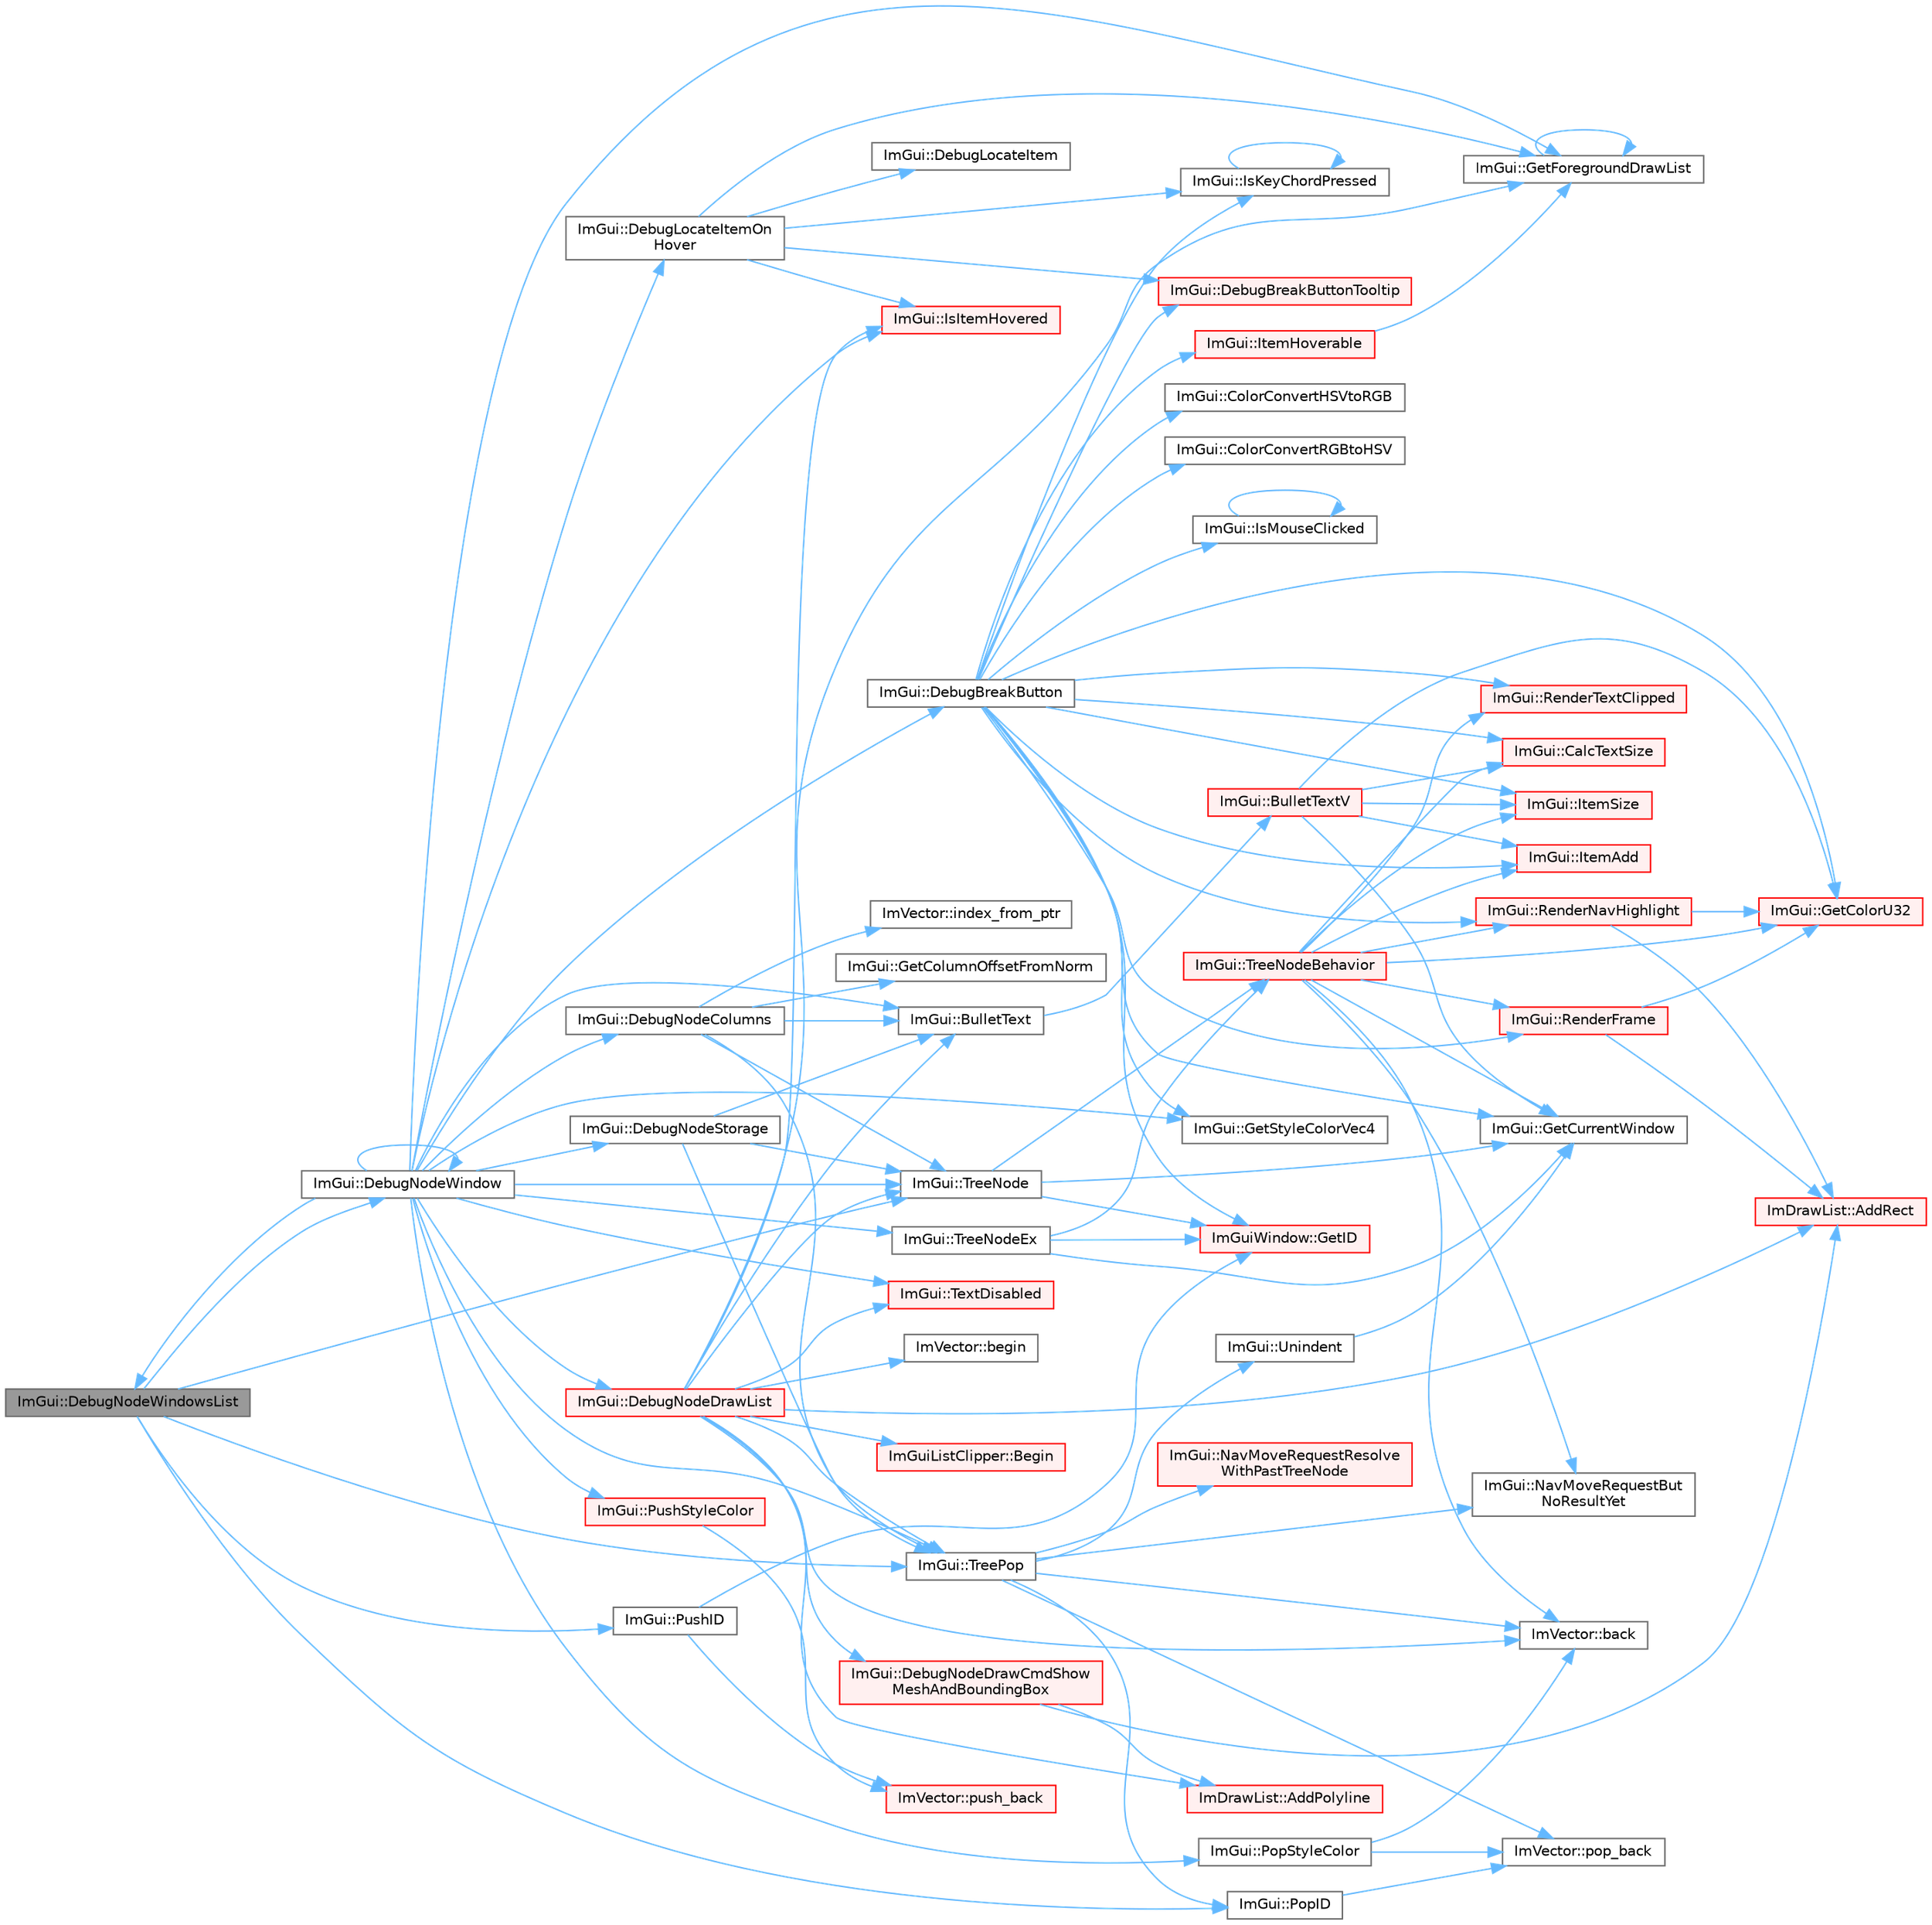 digraph "ImGui::DebugNodeWindowsList"
{
 // LATEX_PDF_SIZE
  bgcolor="transparent";
  edge [fontname=Helvetica,fontsize=10,labelfontname=Helvetica,labelfontsize=10];
  node [fontname=Helvetica,fontsize=10,shape=box,height=0.2,width=0.4];
  rankdir="LR";
  Node1 [id="Node000001",label="ImGui::DebugNodeWindowsList",height=0.2,width=0.4,color="gray40", fillcolor="grey60", style="filled", fontcolor="black",tooltip=" "];
  Node1 -> Node2 [id="edge1_Node000001_Node000002",color="steelblue1",style="solid",tooltip=" "];
  Node2 [id="Node000002",label="ImGui::DebugNodeWindow",height=0.2,width=0.4,color="grey40", fillcolor="white", style="filled",URL="$namespace_im_gui.html#afcb602554925c5409977f0fb39f77e5d",tooltip=" "];
  Node2 -> Node3 [id="edge2_Node000002_Node000003",color="steelblue1",style="solid",tooltip=" "];
  Node3 [id="Node000003",label="ImGui::BulletText",height=0.2,width=0.4,color="grey40", fillcolor="white", style="filled",URL="$namespace_im_gui.html#af8d34d563b17c683943a0fa7bf5807bc",tooltip=" "];
  Node3 -> Node4 [id="edge3_Node000003_Node000004",color="steelblue1",style="solid",tooltip=" "];
  Node4 [id="Node000004",label="ImGui::BulletTextV",height=0.2,width=0.4,color="red", fillcolor="#FFF0F0", style="filled",URL="$namespace_im_gui.html#af8f4b5e96c745e205974857f9a584583",tooltip=" "];
  Node4 -> Node5 [id="edge4_Node000004_Node000005",color="steelblue1",style="solid",tooltip=" "];
  Node5 [id="Node000005",label="ImGui::CalcTextSize",height=0.2,width=0.4,color="red", fillcolor="#FFF0F0", style="filled",URL="$namespace_im_gui.html#a848b9db6cc4a186751c0ecebcaadc33b",tooltip=" "];
  Node4 -> Node10 [id="edge5_Node000004_Node000010",color="steelblue1",style="solid",tooltip=" "];
  Node10 [id="Node000010",label="ImGui::GetColorU32",height=0.2,width=0.4,color="red", fillcolor="#FFF0F0", style="filled",URL="$namespace_im_gui.html#a0de2d9bd347d9866511eb8d014e62556",tooltip=" "];
  Node4 -> Node12 [id="edge6_Node000004_Node000012",color="steelblue1",style="solid",tooltip=" "];
  Node12 [id="Node000012",label="ImGui::GetCurrentWindow",height=0.2,width=0.4,color="grey40", fillcolor="white", style="filled",URL="$namespace_im_gui.html#ac452417b5004ca16a814a72cff153526",tooltip=" "];
  Node4 -> Node15 [id="edge7_Node000004_Node000015",color="steelblue1",style="solid",tooltip=" "];
  Node15 [id="Node000015",label="ImGui::ItemAdd",height=0.2,width=0.4,color="red", fillcolor="#FFF0F0", style="filled",URL="$namespace_im_gui.html#a5de8ecd4c80efdca1af7329a2a48121c",tooltip=" "];
  Node4 -> Node37 [id="edge8_Node000004_Node000037",color="steelblue1",style="solid",tooltip=" "];
  Node37 [id="Node000037",label="ImGui::ItemSize",height=0.2,width=0.4,color="red", fillcolor="#FFF0F0", style="filled",URL="$namespace_im_gui.html#aeeb1ec6ae6548173dbf813e7df538c48",tooltip=" "];
  Node2 -> Node51 [id="edge9_Node000002_Node000051",color="steelblue1",style="solid",tooltip=" "];
  Node51 [id="Node000051",label="ImGui::DebugBreakButton",height=0.2,width=0.4,color="grey40", fillcolor="white", style="filled",URL="$namespace_im_gui.html#ac2e737b701b4d252a54006a4c4214928",tooltip=" "];
  Node51 -> Node5 [id="edge10_Node000051_Node000005",color="steelblue1",style="solid",tooltip=" "];
  Node51 -> Node52 [id="edge11_Node000051_Node000052",color="steelblue1",style="solid",tooltip=" "];
  Node52 [id="Node000052",label="ImGui::ColorConvertHSVtoRGB",height=0.2,width=0.4,color="grey40", fillcolor="white", style="filled",URL="$namespace_im_gui.html#a074427678b3e56378b7dcdefa4c8b5c7",tooltip=" "];
  Node51 -> Node53 [id="edge12_Node000051_Node000053",color="steelblue1",style="solid",tooltip=" "];
  Node53 [id="Node000053",label="ImGui::ColorConvertRGBtoHSV",height=0.2,width=0.4,color="grey40", fillcolor="white", style="filled",URL="$namespace_im_gui.html#aaed5ed34aaaa02b61cbb67598c0ad9ca",tooltip=" "];
  Node51 -> Node54 [id="edge13_Node000051_Node000054",color="steelblue1",style="solid",tooltip=" "];
  Node54 [id="Node000054",label="ImGui::DebugBreakButtonTooltip",height=0.2,width=0.4,color="red", fillcolor="#FFF0F0", style="filled",URL="$namespace_im_gui.html#a6f2a211be11756216a881936bc6d9aab",tooltip=" "];
  Node51 -> Node10 [id="edge14_Node000051_Node000010",color="steelblue1",style="solid",tooltip=" "];
  Node51 -> Node12 [id="edge15_Node000051_Node000012",color="steelblue1",style="solid",tooltip=" "];
  Node51 -> Node146 [id="edge16_Node000051_Node000146",color="steelblue1",style="solid",tooltip=" "];
  Node146 [id="Node000146",label="ImGuiWindow::GetID",height=0.2,width=0.4,color="red", fillcolor="#FFF0F0", style="filled",URL="$struct_im_gui_window.html#a66400a63bc0b54d7d29e08d1b1b1a42b",tooltip=" "];
  Node51 -> Node98 [id="edge17_Node000051_Node000098",color="steelblue1",style="solid",tooltip=" "];
  Node98 [id="Node000098",label="ImGui::GetStyleColorVec4",height=0.2,width=0.4,color="grey40", fillcolor="white", style="filled",URL="$namespace_im_gui.html#ad838e580972e2c4b3da2b0f60754b662",tooltip=" "];
  Node51 -> Node188 [id="edge18_Node000051_Node000188",color="steelblue1",style="solid",tooltip=" "];
  Node188 [id="Node000188",label="ImGui::IsKeyChordPressed",height=0.2,width=0.4,color="grey40", fillcolor="white", style="filled",URL="$namespace_im_gui.html#ab3e095e7757d000686cfa2aff76534d2",tooltip=" "];
  Node188 -> Node188 [id="edge19_Node000188_Node000188",color="steelblue1",style="solid",tooltip=" "];
  Node51 -> Node189 [id="edge20_Node000051_Node000189",color="steelblue1",style="solid",tooltip=" "];
  Node189 [id="Node000189",label="ImGui::IsMouseClicked",height=0.2,width=0.4,color="grey40", fillcolor="white", style="filled",URL="$namespace_im_gui.html#a2d430db9485d0b3d86d51d5436225495",tooltip=" "];
  Node189 -> Node189 [id="edge21_Node000189_Node000189",color="steelblue1",style="solid",tooltip=" "];
  Node51 -> Node15 [id="edge22_Node000051_Node000015",color="steelblue1",style="solid",tooltip=" "];
  Node51 -> Node190 [id="edge23_Node000051_Node000190",color="steelblue1",style="solid",tooltip=" "];
  Node190 [id="Node000190",label="ImGui::ItemHoverable",height=0.2,width=0.4,color="red", fillcolor="#FFF0F0", style="filled",URL="$namespace_im_gui.html#a1d7304e335dbe35c4d97b67854111ed2",tooltip=" "];
  Node190 -> Node30 [id="edge24_Node000190_Node000030",color="steelblue1",style="solid",tooltip=" "];
  Node30 [id="Node000030",label="ImGui::GetForegroundDrawList",height=0.2,width=0.4,color="grey40", fillcolor="white", style="filled",URL="$namespace_im_gui.html#a718d48e3636f9df63e4820d0fef34e78",tooltip=" "];
  Node30 -> Node30 [id="edge25_Node000030_Node000030",color="steelblue1",style="solid",tooltip=" "];
  Node51 -> Node37 [id="edge26_Node000051_Node000037",color="steelblue1",style="solid",tooltip=" "];
  Node51 -> Node192 [id="edge27_Node000051_Node000192",color="steelblue1",style="solid",tooltip=" "];
  Node192 [id="Node000192",label="ImGui::RenderFrame",height=0.2,width=0.4,color="red", fillcolor="#FFF0F0", style="filled",URL="$namespace_im_gui.html#a621ba649568ede3939d4f10d83b86d04",tooltip=" "];
  Node192 -> Node24 [id="edge28_Node000192_Node000024",color="steelblue1",style="solid",tooltip=" "];
  Node24 [id="Node000024",label="ImDrawList::AddRect",height=0.2,width=0.4,color="red", fillcolor="#FFF0F0", style="filled",URL="$struct_im_draw_list.html#ad96f10a3e954fe0c5b7c96d4e205af7b",tooltip=" "];
  Node192 -> Node10 [id="edge29_Node000192_Node000010",color="steelblue1",style="solid",tooltip=" "];
  Node51 -> Node193 [id="edge30_Node000051_Node000193",color="steelblue1",style="solid",tooltip=" "];
  Node193 [id="Node000193",label="ImGui::RenderNavHighlight",height=0.2,width=0.4,color="red", fillcolor="#FFF0F0", style="filled",URL="$namespace_im_gui.html#add2e040b97eeb0857dc7d02876b07b72",tooltip=" "];
  Node193 -> Node24 [id="edge31_Node000193_Node000024",color="steelblue1",style="solid",tooltip=" "];
  Node193 -> Node10 [id="edge32_Node000193_Node000010",color="steelblue1",style="solid",tooltip=" "];
  Node51 -> Node194 [id="edge33_Node000051_Node000194",color="steelblue1",style="solid",tooltip=" "];
  Node194 [id="Node000194",label="ImGui::RenderTextClipped",height=0.2,width=0.4,color="red", fillcolor="#FFF0F0", style="filled",URL="$namespace_im_gui.html#ab362eafae794c7364a6b96ea06f38eb9",tooltip=" "];
  Node2 -> Node196 [id="edge34_Node000002_Node000196",color="steelblue1",style="solid",tooltip=" "];
  Node196 [id="Node000196",label="ImGui::DebugLocateItemOn\lHover",height=0.2,width=0.4,color="grey40", fillcolor="white", style="filled",URL="$namespace_im_gui.html#a76cc1722d10c66a7d5bb7e794487a0aa",tooltip=" "];
  Node196 -> Node54 [id="edge35_Node000196_Node000054",color="steelblue1",style="solid",tooltip=" "];
  Node196 -> Node197 [id="edge36_Node000196_Node000197",color="steelblue1",style="solid",tooltip=" "];
  Node197 [id="Node000197",label="ImGui::DebugLocateItem",height=0.2,width=0.4,color="grey40", fillcolor="white", style="filled",URL="$namespace_im_gui.html#a5fcfd58a344ca39b4575074c009f0767",tooltip=" "];
  Node196 -> Node30 [id="edge37_Node000196_Node000030",color="steelblue1",style="solid",tooltip=" "];
  Node196 -> Node130 [id="edge38_Node000196_Node000130",color="steelblue1",style="solid",tooltip=" "];
  Node130 [id="Node000130",label="ImGui::IsItemHovered",height=0.2,width=0.4,color="red", fillcolor="#FFF0F0", style="filled",URL="$namespace_im_gui.html#ac9a400eff3a9561d95e80486c52a660b",tooltip=" "];
  Node196 -> Node188 [id="edge39_Node000196_Node000188",color="steelblue1",style="solid",tooltip=" "];
  Node2 -> Node198 [id="edge40_Node000002_Node000198",color="steelblue1",style="solid",tooltip=" "];
  Node198 [id="Node000198",label="ImGui::DebugNodeColumns",height=0.2,width=0.4,color="grey40", fillcolor="white", style="filled",URL="$namespace_im_gui.html#a68c10eb20be9c419d00f2b5a9dfa6a38",tooltip=" "];
  Node198 -> Node3 [id="edge41_Node000198_Node000003",color="steelblue1",style="solid",tooltip=" "];
  Node198 -> Node199 [id="edge42_Node000198_Node000199",color="steelblue1",style="solid",tooltip=" "];
  Node199 [id="Node000199",label="ImGui::GetColumnOffsetFromNorm",height=0.2,width=0.4,color="grey40", fillcolor="white", style="filled",URL="$namespace_im_gui.html#a81693b00fc61ae1f7791e5e84108de54",tooltip=" "];
  Node198 -> Node78 [id="edge43_Node000198_Node000078",color="steelblue1",style="solid",tooltip=" "];
  Node78 [id="Node000078",label="ImVector::index_from_ptr",height=0.2,width=0.4,color="grey40", fillcolor="white", style="filled",URL="$struct_im_vector.html#a3fd48379f807eeb01fb9da39afa30dc7",tooltip=" "];
  Node198 -> Node200 [id="edge44_Node000198_Node000200",color="steelblue1",style="solid",tooltip=" "];
  Node200 [id="Node000200",label="ImGui::TreeNode",height=0.2,width=0.4,color="grey40", fillcolor="white", style="filled",URL="$namespace_im_gui.html#a4dff507ce8bbe0da9556bb50b1e60d7f",tooltip=" "];
  Node200 -> Node12 [id="edge45_Node000200_Node000012",color="steelblue1",style="solid",tooltip=" "];
  Node200 -> Node146 [id="edge46_Node000200_Node000146",color="steelblue1",style="solid",tooltip=" "];
  Node200 -> Node201 [id="edge47_Node000200_Node000201",color="steelblue1",style="solid",tooltip=" "];
  Node201 [id="Node000201",label="ImGui::TreeNodeBehavior",height=0.2,width=0.4,color="red", fillcolor="#FFF0F0", style="filled",URL="$namespace_im_gui.html#a918eabf70d288e93b2519ee1eac2c0b4",tooltip=" "];
  Node201 -> Node59 [id="edge48_Node000201_Node000059",color="steelblue1",style="solid",tooltip=" "];
  Node59 [id="Node000059",label="ImVector::back",height=0.2,width=0.4,color="grey40", fillcolor="white", style="filled",URL="$struct_im_vector.html#a2d80e87e81b1b01143c8d8be93e6fde1",tooltip=" "];
  Node201 -> Node5 [id="edge49_Node000201_Node000005",color="steelblue1",style="solid",tooltip=" "];
  Node201 -> Node10 [id="edge50_Node000201_Node000010",color="steelblue1",style="solid",tooltip=" "];
  Node201 -> Node12 [id="edge51_Node000201_Node000012",color="steelblue1",style="solid",tooltip=" "];
  Node201 -> Node15 [id="edge52_Node000201_Node000015",color="steelblue1",style="solid",tooltip=" "];
  Node201 -> Node37 [id="edge53_Node000201_Node000037",color="steelblue1",style="solid",tooltip=" "];
  Node201 -> Node203 [id="edge54_Node000201_Node000203",color="steelblue1",style="solid",tooltip=" "];
  Node203 [id="Node000203",label="ImGui::NavMoveRequestBut\lNoResultYet",height=0.2,width=0.4,color="grey40", fillcolor="white", style="filled",URL="$namespace_im_gui.html#a3fab98556d11690efd4f7f2fde94968e",tooltip=" "];
  Node201 -> Node192 [id="edge55_Node000201_Node000192",color="steelblue1",style="solid",tooltip=" "];
  Node201 -> Node193 [id="edge56_Node000201_Node000193",color="steelblue1",style="solid",tooltip=" "];
  Node201 -> Node194 [id="edge57_Node000201_Node000194",color="steelblue1",style="solid",tooltip=" "];
  Node198 -> Node216 [id="edge58_Node000198_Node000216",color="steelblue1",style="solid",tooltip=" "];
  Node216 [id="Node000216",label="ImGui::TreePop",height=0.2,width=0.4,color="grey40", fillcolor="white", style="filled",URL="$namespace_im_gui.html#a41ecf265e5f678c78fc9c30b3cf2077f",tooltip=" "];
  Node216 -> Node59 [id="edge59_Node000216_Node000059",color="steelblue1",style="solid",tooltip=" "];
  Node216 -> Node203 [id="edge60_Node000216_Node000203",color="steelblue1",style="solid",tooltip=" "];
  Node216 -> Node217 [id="edge61_Node000216_Node000217",color="steelblue1",style="solid",tooltip=" "];
  Node217 [id="Node000217",label="ImGui::NavMoveRequestResolve\lWithPastTreeNode",height=0.2,width=0.4,color="red", fillcolor="#FFF0F0", style="filled",URL="$namespace_im_gui.html#a9ebf95a721cb807d9ee19724f73ed29f",tooltip=" "];
  Node216 -> Node149 [id="edge62_Node000216_Node000149",color="steelblue1",style="solid",tooltip=" "];
  Node149 [id="Node000149",label="ImVector::pop_back",height=0.2,width=0.4,color="grey40", fillcolor="white", style="filled",URL="$struct_im_vector.html#a3db7ce62d3c429effdb893fbf7148c1c",tooltip=" "];
  Node216 -> Node148 [id="edge63_Node000216_Node000148",color="steelblue1",style="solid",tooltip=" "];
  Node148 [id="Node000148",label="ImGui::PopID",height=0.2,width=0.4,color="grey40", fillcolor="white", style="filled",URL="$namespace_im_gui.html#aba0b2d8f890a5d435ae43d0c4a2d4dd1",tooltip=" "];
  Node148 -> Node149 [id="edge64_Node000148_Node000149",color="steelblue1",style="solid",tooltip=" "];
  Node216 -> Node218 [id="edge65_Node000216_Node000218",color="steelblue1",style="solid",tooltip=" "];
  Node218 [id="Node000218",label="ImGui::Unindent",height=0.2,width=0.4,color="grey40", fillcolor="white", style="filled",URL="$namespace_im_gui.html#ad577d36753634c9bbdc3750b0e5217f5",tooltip=" "];
  Node218 -> Node12 [id="edge66_Node000218_Node000012",color="steelblue1",style="solid",tooltip=" "];
  Node2 -> Node219 [id="edge67_Node000002_Node000219",color="steelblue1",style="solid",tooltip=" "];
  Node219 [id="Node000219",label="ImGui::DebugNodeDrawList",height=0.2,width=0.4,color="red", fillcolor="#FFF0F0", style="filled",URL="$namespace_im_gui.html#af7b5e35566da44ac1ea8a7e1b9d9d574",tooltip=" "];
  Node219 -> Node20 [id="edge68_Node000219_Node000020",color="steelblue1",style="solid",tooltip=" "];
  Node20 [id="Node000020",label="ImDrawList::AddPolyline",height=0.2,width=0.4,color="red", fillcolor="#FFF0F0", style="filled",URL="$struct_im_draw_list.html#abc568847b1113e624456436bfab1b307",tooltip=" "];
  Node219 -> Node24 [id="edge69_Node000219_Node000024",color="steelblue1",style="solid",tooltip=" "];
  Node219 -> Node59 [id="edge70_Node000219_Node000059",color="steelblue1",style="solid",tooltip=" "];
  Node219 -> Node220 [id="edge71_Node000219_Node000220",color="steelblue1",style="solid",tooltip=" "];
  Node220 [id="Node000220",label="ImGuiListClipper::Begin",height=0.2,width=0.4,color="red", fillcolor="#FFF0F0", style="filled",URL="$struct_im_gui_list_clipper.html#a746fbd724a41dbe88fef4875a2b1e9c7",tooltip=" "];
  Node219 -> Node227 [id="edge72_Node000219_Node000227",color="steelblue1",style="solid",tooltip=" "];
  Node227 [id="Node000227",label="ImVector::begin",height=0.2,width=0.4,color="grey40", fillcolor="white", style="filled",URL="$struct_im_vector.html#ab48ae48675fa779e29c9ae5892bb99f4",tooltip=" "];
  Node219 -> Node3 [id="edge73_Node000219_Node000003",color="steelblue1",style="solid",tooltip=" "];
  Node219 -> Node228 [id="edge74_Node000219_Node000228",color="steelblue1",style="solid",tooltip=" "];
  Node228 [id="Node000228",label="ImGui::DebugNodeDrawCmdShow\lMeshAndBoundingBox",height=0.2,width=0.4,color="red", fillcolor="#FFF0F0", style="filled",URL="$namespace_im_gui.html#a24c6abd61c6da9610cbfbb46c0db828b",tooltip=" "];
  Node228 -> Node20 [id="edge75_Node000228_Node000020",color="steelblue1",style="solid",tooltip=" "];
  Node228 -> Node24 [id="edge76_Node000228_Node000024",color="steelblue1",style="solid",tooltip=" "];
  Node219 -> Node30 [id="edge77_Node000219_Node000030",color="steelblue1",style="solid",tooltip=" "];
  Node219 -> Node130 [id="edge78_Node000219_Node000130",color="steelblue1",style="solid",tooltip=" "];
  Node219 -> Node244 [id="edge79_Node000219_Node000244",color="steelblue1",style="solid",tooltip=" "];
  Node244 [id="Node000244",label="ImGui::TextDisabled",height=0.2,width=0.4,color="red", fillcolor="#FFF0F0", style="filled",URL="$namespace_im_gui.html#aa96bf14c5fa288e106820aeb4ba7fcb6",tooltip=" "];
  Node219 -> Node200 [id="edge80_Node000219_Node000200",color="steelblue1",style="solid",tooltip=" "];
  Node219 -> Node216 [id="edge81_Node000219_Node000216",color="steelblue1",style="solid",tooltip=" "];
  Node2 -> Node246 [id="edge82_Node000002_Node000246",color="steelblue1",style="solid",tooltip=" "];
  Node246 [id="Node000246",label="ImGui::DebugNodeStorage",height=0.2,width=0.4,color="grey40", fillcolor="white", style="filled",URL="$namespace_im_gui.html#a8e1aae1a79042976013f36d7f2e7ee70",tooltip=" "];
  Node246 -> Node3 [id="edge83_Node000246_Node000003",color="steelblue1",style="solid",tooltip=" "];
  Node246 -> Node200 [id="edge84_Node000246_Node000200",color="steelblue1",style="solid",tooltip=" "];
  Node246 -> Node216 [id="edge85_Node000246_Node000216",color="steelblue1",style="solid",tooltip=" "];
  Node2 -> Node2 [id="edge86_Node000002_Node000002",color="steelblue1",style="solid",tooltip=" "];
  Node2 -> Node1 [id="edge87_Node000002_Node000001",color="steelblue1",style="solid",tooltip=" "];
  Node2 -> Node30 [id="edge88_Node000002_Node000030",color="steelblue1",style="solid",tooltip=" "];
  Node2 -> Node98 [id="edge89_Node000002_Node000098",color="steelblue1",style="solid",tooltip=" "];
  Node2 -> Node130 [id="edge90_Node000002_Node000130",color="steelblue1",style="solid",tooltip=" "];
  Node2 -> Node241 [id="edge91_Node000002_Node000241",color="steelblue1",style="solid",tooltip=" "];
  Node241 [id="Node000241",label="ImGui::PopStyleColor",height=0.2,width=0.4,color="grey40", fillcolor="white", style="filled",URL="$namespace_im_gui.html#a9795f730b4043a98b6254738d86efcdc",tooltip=" "];
  Node241 -> Node59 [id="edge92_Node000241_Node000059",color="steelblue1",style="solid",tooltip=" "];
  Node241 -> Node149 [id="edge93_Node000241_Node000149",color="steelblue1",style="solid",tooltip=" "];
  Node2 -> Node242 [id="edge94_Node000002_Node000242",color="steelblue1",style="solid",tooltip=" "];
  Node242 [id="Node000242",label="ImGui::PushStyleColor",height=0.2,width=0.4,color="red", fillcolor="#FFF0F0", style="filled",URL="$namespace_im_gui.html#a77ee84afb636e05eb4b2d6eeddcc2aa8",tooltip=" "];
  Node242 -> Node93 [id="edge95_Node000242_Node000093",color="steelblue1",style="solid",tooltip=" "];
  Node93 [id="Node000093",label="ImVector::push_back",height=0.2,width=0.4,color="red", fillcolor="#FFF0F0", style="filled",URL="$struct_im_vector.html#aab5df48e0711a48bd12f3206e08c4108",tooltip=" "];
  Node2 -> Node244 [id="edge96_Node000002_Node000244",color="steelblue1",style="solid",tooltip=" "];
  Node2 -> Node200 [id="edge97_Node000002_Node000200",color="steelblue1",style="solid",tooltip=" "];
  Node2 -> Node247 [id="edge98_Node000002_Node000247",color="steelblue1",style="solid",tooltip=" "];
  Node247 [id="Node000247",label="ImGui::TreeNodeEx",height=0.2,width=0.4,color="grey40", fillcolor="white", style="filled",URL="$namespace_im_gui.html#a21f62e092dac9556a15a8edee2f70522",tooltip=" "];
  Node247 -> Node12 [id="edge99_Node000247_Node000012",color="steelblue1",style="solid",tooltip=" "];
  Node247 -> Node146 [id="edge100_Node000247_Node000146",color="steelblue1",style="solid",tooltip=" "];
  Node247 -> Node201 [id="edge101_Node000247_Node000201",color="steelblue1",style="solid",tooltip=" "];
  Node2 -> Node216 [id="edge102_Node000002_Node000216",color="steelblue1",style="solid",tooltip=" "];
  Node1 -> Node148 [id="edge103_Node000001_Node000148",color="steelblue1",style="solid",tooltip=" "];
  Node1 -> Node150 [id="edge104_Node000001_Node000150",color="steelblue1",style="solid",tooltip=" "];
  Node150 [id="Node000150",label="ImGui::PushID",height=0.2,width=0.4,color="grey40", fillcolor="white", style="filled",URL="$namespace_im_gui.html#a27a8533605dc5b8cabf161bf7715bbde",tooltip=" "];
  Node150 -> Node146 [id="edge105_Node000150_Node000146",color="steelblue1",style="solid",tooltip=" "];
  Node150 -> Node93 [id="edge106_Node000150_Node000093",color="steelblue1",style="solid",tooltip=" "];
  Node1 -> Node200 [id="edge107_Node000001_Node000200",color="steelblue1",style="solid",tooltip=" "];
  Node1 -> Node216 [id="edge108_Node000001_Node000216",color="steelblue1",style="solid",tooltip=" "];
}
